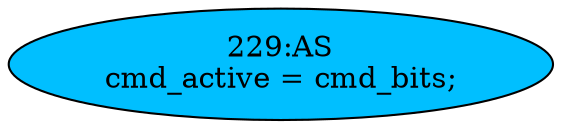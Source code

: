 strict digraph "" {
	node [label="\N"];
	"229:AS"	 [ast="<pyverilog.vparser.ast.Assign object at 0x7f1167bd49d0>",
		def_var="['cmd_active']",
		fillcolor=deepskyblue,
		label="229:AS
cmd_active = cmd_bits;",
		statements="[]",
		style=filled,
		typ=Assign,
		use_var="['cmd_bits']"];
}
